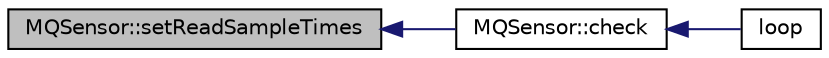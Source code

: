 digraph "MQSensor::setReadSampleTimes"
{
  edge [fontname="Helvetica",fontsize="10",labelfontname="Helvetica",labelfontsize="10"];
  node [fontname="Helvetica",fontsize="10",shape=record];
  rankdir="LR";
  Node1 [label="MQSensor::setReadSampleTimes",height=0.2,width=0.4,color="black", fillcolor="grey75", style="filled", fontcolor="black"];
  Node1 -> Node2 [dir="back",color="midnightblue",fontsize="10",style="solid"];
  Node2 [label="MQSensor::check",height=0.2,width=0.4,color="black", fillcolor="white", style="filled",URL="$class_m_q_sensor.html#acc2b495b544c2e801a4708c91df7a874"];
  Node2 -> Node3 [dir="back",color="midnightblue",fontsize="10",style="solid"];
  Node3 [label="loop",height=0.2,width=0.4,color="black", fillcolor="white", style="filled",URL="$main_8cpp.html#afe461d27b9c48d5921c00d521181f12f"];
}
